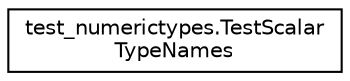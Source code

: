 digraph "Graphical Class Hierarchy"
{
 // LATEX_PDF_SIZE
  edge [fontname="Helvetica",fontsize="10",labelfontname="Helvetica",labelfontsize="10"];
  node [fontname="Helvetica",fontsize="10",shape=record];
  rankdir="LR";
  Node0 [label="test_numerictypes.TestScalar\lTypeNames",height=0.2,width=0.4,color="black", fillcolor="white", style="filled",URL="$classtest__numerictypes_1_1TestScalarTypeNames.html",tooltip=" "];
}
